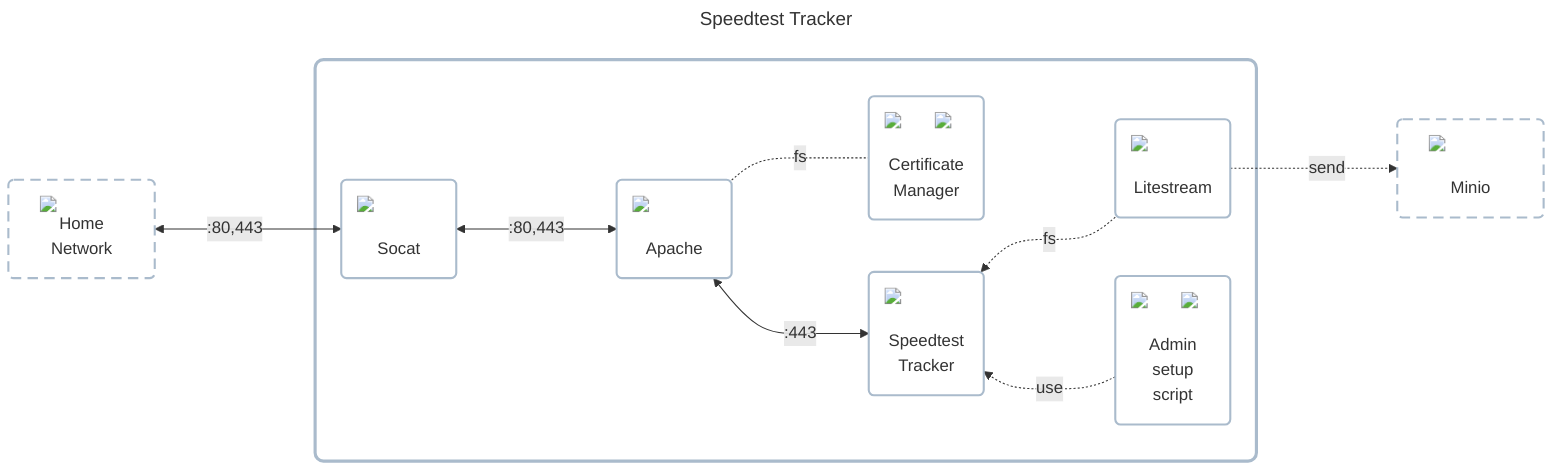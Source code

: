 ---
title: Speedtest Tracker
---

flowchart LR
    classDef cluster fill:#ffffff00,stroke:#aabbccff,stroke-width:3px,rx:8px,ry:8px;
    classDef node fill:#ffffff00,stroke:#aabbccff,stroke-width:2px,rx:5px,ry:5px;
    classDef dashed_border stroke-dasharray:10 6;

    home_network["<img src='../../../../icons/network.png' style='min-width:80px;max-width:80px' />Home<br />Network"]
    class home_network dashed_border
    s3_database["<img src='../../../../icons/minio.png' style='min-width:80px;max-width:80px' /><br />Minio"]
    class s3_database dashed_border

    subgraph app_wrapper[" "]
        socket_proxy("<img src='../../../../icons/ingress.png' style='min-width:80px;max-width:80px' /><br />Socat")
        http_proxy("<img src='../../../../icons/apache.png' style='min-width:80px;max-width:80px' /><br />Apache")
        certificate_manager("<img src='../../../../icons/cronjob.png' style='min-width:32px;max-width:32px;position:absolute;top:0;right:0' /><img src='../../../../icons/lets-encrypt.png' style='min-width:80px;max-width:80px' /><br />Certificate<br />Manager")
        app("<img src='../../../../icons/speedtest-tracker.png' style='min-width:80px;max-width:80px' /><br />Speedtest<br />Tracker")
        db_sync("<img src='../../../../icons/litestream.png' style='min-width:80px;max-width:80px' /><br />Litestream")
        script_admin_setup("<img src='../../../../icons/cronjob.png' style='min-width:32px;max-width:32px;position:absolute;top:0;right:0' /><img src='../../../../icons/chromium+playwright.png' style='min-width:80px;max-width:80px' /><br />Admin<br />setup<br />script")

        socket_proxy <--->|:80,443| http_proxy <--->|:443| app
        http_proxy -..-|fs| certificate_manager
        app ~~~ script_admin_setup -..->|use| app
        app ~~~ db_sync -..->|fs| app
    end

    home_network <--->|:80,443| socket_proxy
    db_sync -..->|send| s3_database